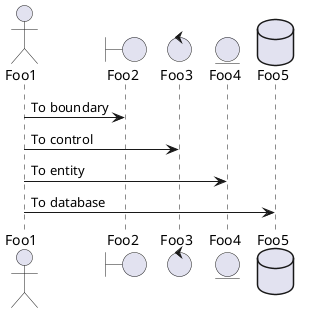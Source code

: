 ' 1.3 Declaring participant, PlantUML Language Reference Guide (V8037, p. 1)
@startuml
actor Foo1
boundary Foo2
control Foo3
entity Foo4
database Foo5

Foo1 -> Foo2 : To boundary
Foo1 -> Foo3 : To control
Foo1 -> Foo4 : To entity
Foo1 -> Foo5 : To database
@enduml
